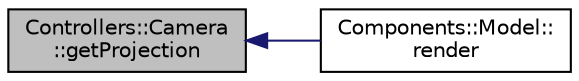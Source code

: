 digraph "Controllers::Camera::getProjection"
{
  edge [fontname="Helvetica",fontsize="10",labelfontname="Helvetica",labelfontsize="10"];
  node [fontname="Helvetica",fontsize="10",shape=record];
  rankdir="LR";
  Node10 [label="Controllers::Camera\l::getProjection",height=0.2,width=0.4,color="black", fillcolor="grey75", style="filled", fontcolor="black"];
  Node10 -> Node11 [dir="back",color="midnightblue",fontsize="10",style="solid",fontname="Helvetica"];
  Node11 [label="Components::Model::\lrender",height=0.2,width=0.4,color="black", fillcolor="white", style="filled",URL="$class_components_1_1_model.html#a20d537bcbc8dc21f2b0615b6c1ef1780",tooltip="Renders vertices to the screen. "];
}

